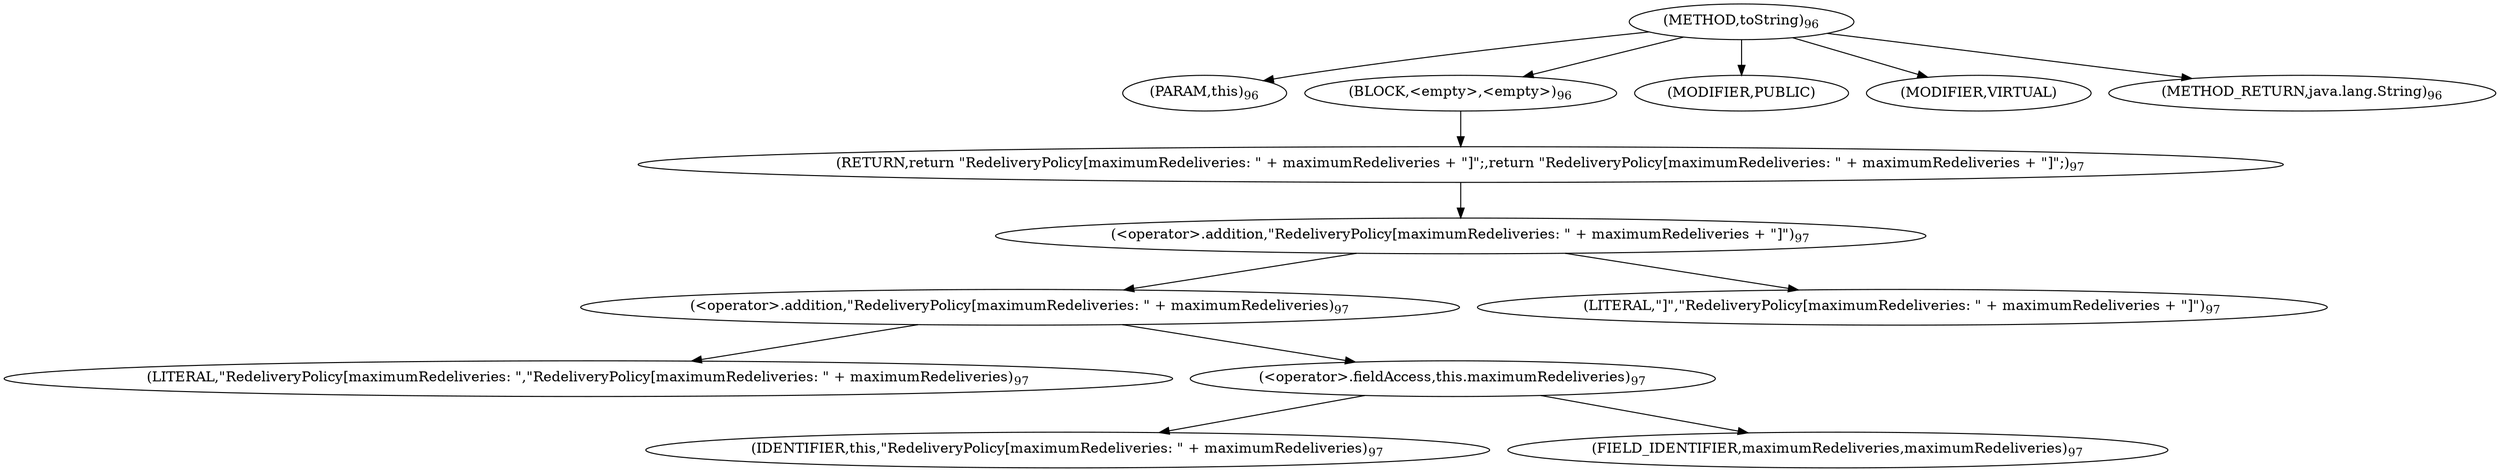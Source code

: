 digraph "toString" {  
"273" [label = <(METHOD,toString)<SUB>96</SUB>> ]
"274" [label = <(PARAM,this)<SUB>96</SUB>> ]
"275" [label = <(BLOCK,&lt;empty&gt;,&lt;empty&gt;)<SUB>96</SUB>> ]
"276" [label = <(RETURN,return &quot;RedeliveryPolicy[maximumRedeliveries: &quot; + maximumRedeliveries + &quot;]&quot;;,return &quot;RedeliveryPolicy[maximumRedeliveries: &quot; + maximumRedeliveries + &quot;]&quot;;)<SUB>97</SUB>> ]
"277" [label = <(&lt;operator&gt;.addition,&quot;RedeliveryPolicy[maximumRedeliveries: &quot; + maximumRedeliveries + &quot;]&quot;)<SUB>97</SUB>> ]
"278" [label = <(&lt;operator&gt;.addition,&quot;RedeliveryPolicy[maximumRedeliveries: &quot; + maximumRedeliveries)<SUB>97</SUB>> ]
"279" [label = <(LITERAL,&quot;RedeliveryPolicy[maximumRedeliveries: &quot;,&quot;RedeliveryPolicy[maximumRedeliveries: &quot; + maximumRedeliveries)<SUB>97</SUB>> ]
"280" [label = <(&lt;operator&gt;.fieldAccess,this.maximumRedeliveries)<SUB>97</SUB>> ]
"281" [label = <(IDENTIFIER,this,&quot;RedeliveryPolicy[maximumRedeliveries: &quot; + maximumRedeliveries)<SUB>97</SUB>> ]
"282" [label = <(FIELD_IDENTIFIER,maximumRedeliveries,maximumRedeliveries)<SUB>97</SUB>> ]
"283" [label = <(LITERAL,&quot;]&quot;,&quot;RedeliveryPolicy[maximumRedeliveries: &quot; + maximumRedeliveries + &quot;]&quot;)<SUB>97</SUB>> ]
"284" [label = <(MODIFIER,PUBLIC)> ]
"285" [label = <(MODIFIER,VIRTUAL)> ]
"286" [label = <(METHOD_RETURN,java.lang.String)<SUB>96</SUB>> ]
  "273" -> "274" 
  "273" -> "275" 
  "273" -> "284" 
  "273" -> "285" 
  "273" -> "286" 
  "275" -> "276" 
  "276" -> "277" 
  "277" -> "278" 
  "277" -> "283" 
  "278" -> "279" 
  "278" -> "280" 
  "280" -> "281" 
  "280" -> "282" 
}
